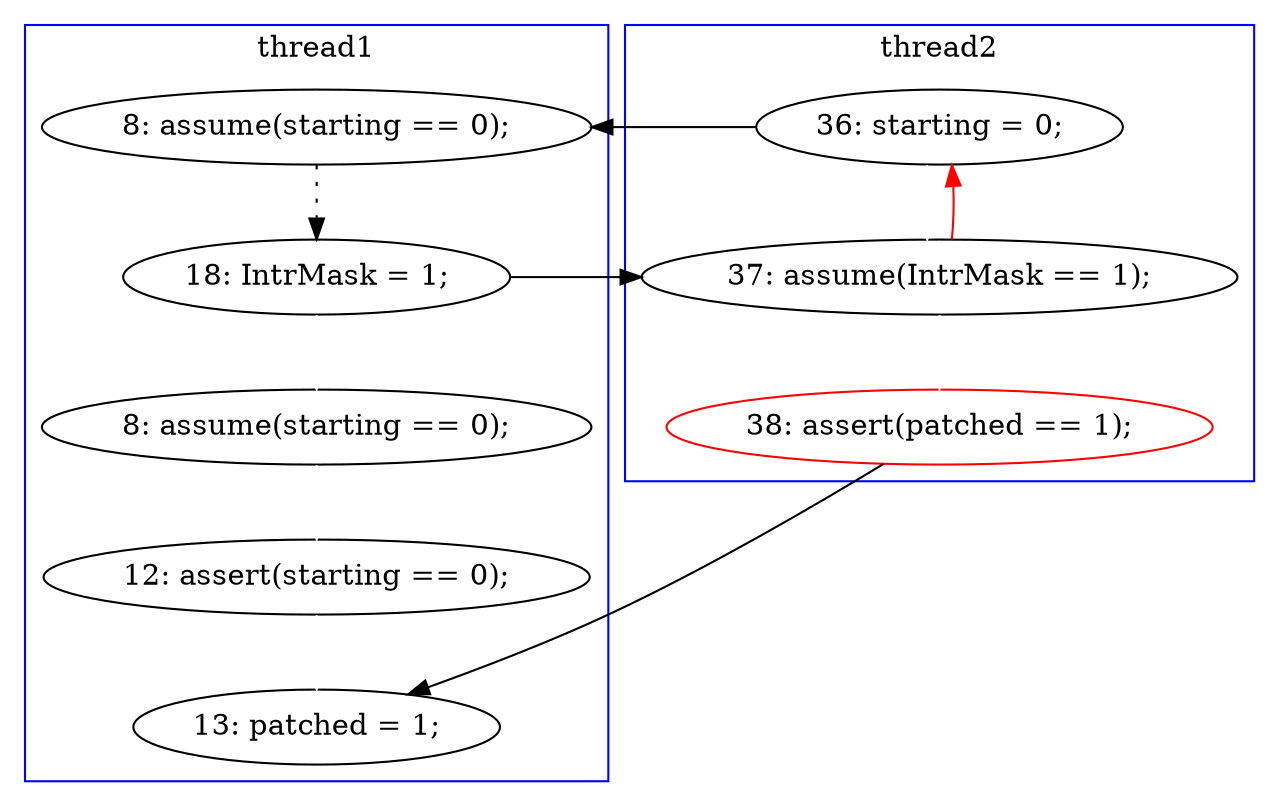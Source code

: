 digraph Counterexample {
	28 -> 32 [color = black, style = solid, constraint = false]
	30 -> 32 [color = white, style = solid]
	25 -> 28 [color = white, style = solid]
	25 -> 9 [color = red, style = solid, constraint = false]
	18 -> 25 [color = black, style = solid, constraint = false]
	16 -> 18 [color = black, style = dotted]
	9 -> 25 [color = white, style = solid]
	18 -> 22 [color = white, style = solid]
	22 -> 30 [color = white, style = solid]
	9 -> 16 [color = black, style = solid, constraint = false]
	subgraph cluster2 {
		label = thread2
		color = blue
		9  [label = "36: starting = 0;"]
		28  [label = "38: assert(patched == 1);", color = red]
		25  [label = "37: assume(IntrMask == 1);"]
	}
	subgraph cluster1 {
		label = thread1
		color = blue
		22  [label = "8: assume(starting == 0);"]
		30  [label = "12: assert(starting == 0);"]
		16  [label = "8: assume(starting == 0);"]
		18  [label = "18: IntrMask = 1;"]
		32  [label = "13: patched = 1;"]
	}
}